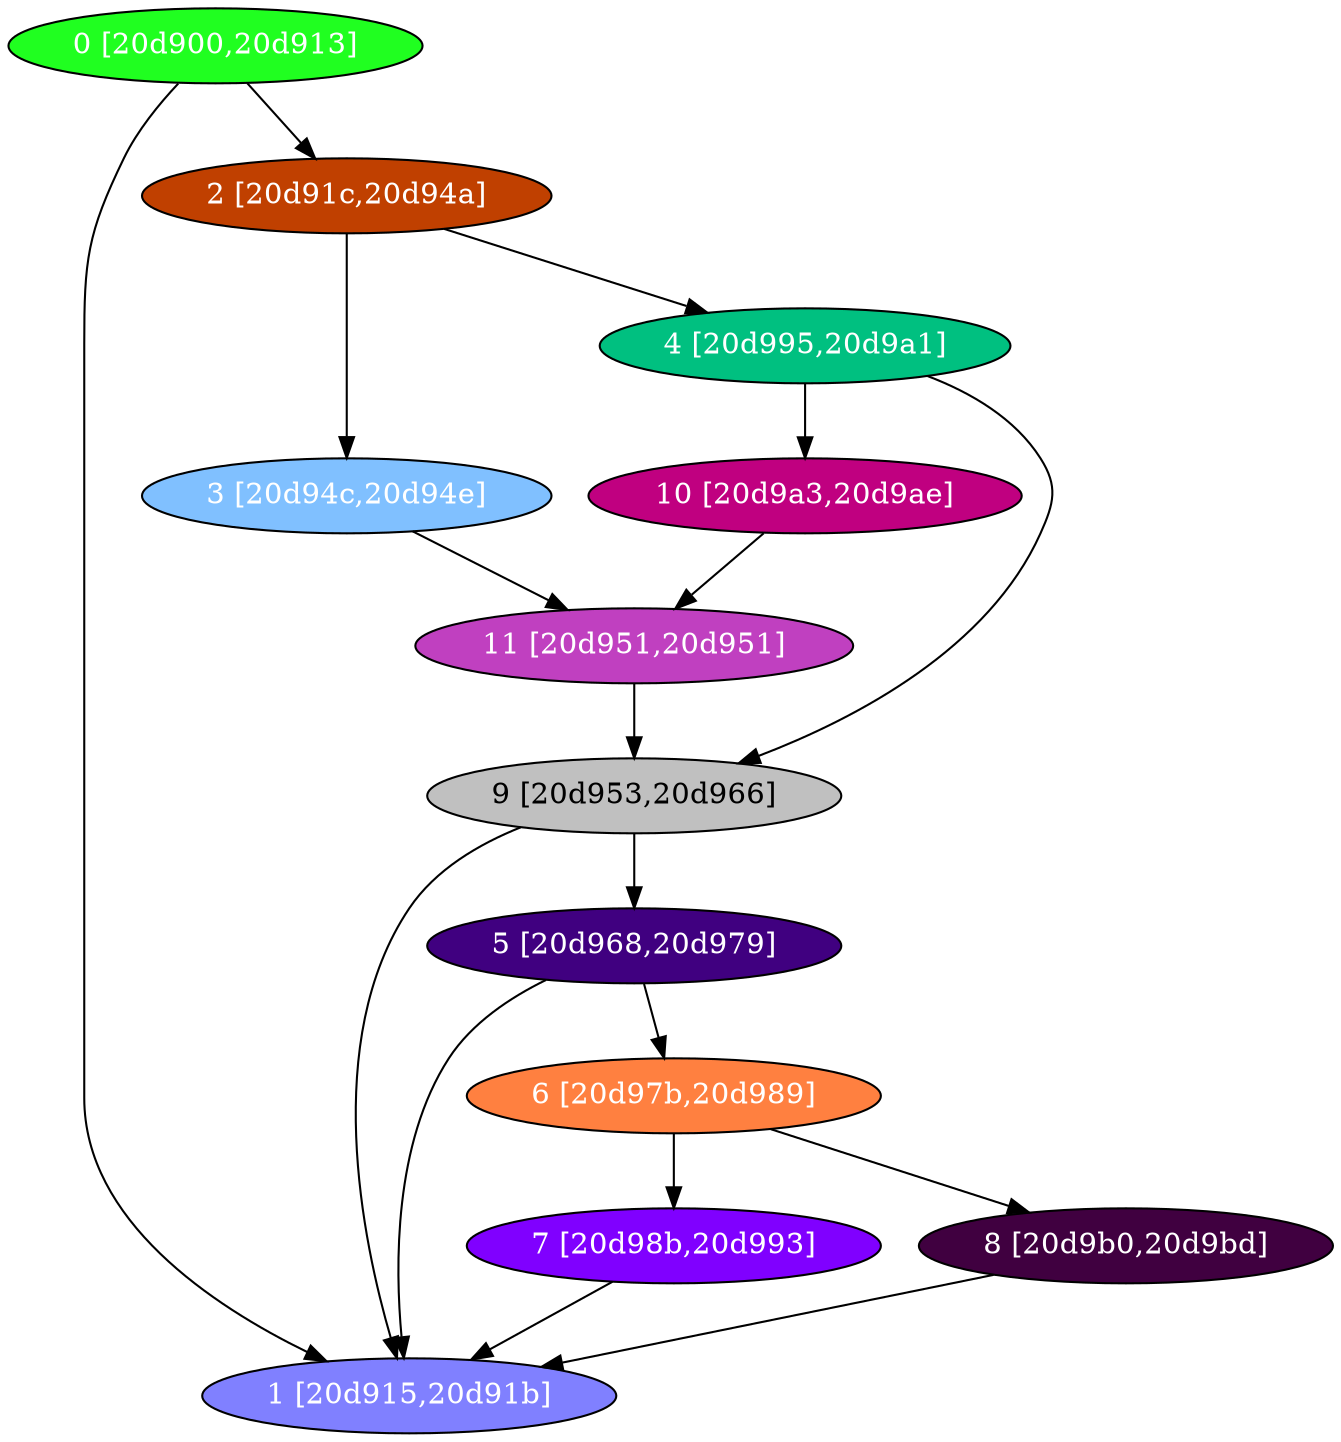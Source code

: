 diGraph libnss3{
	libnss3_0  [style=filled fillcolor="#20FF20" fontcolor="#ffffff" shape=oval label="0 [20d900,20d913]"]
	libnss3_1  [style=filled fillcolor="#8080FF" fontcolor="#ffffff" shape=oval label="1 [20d915,20d91b]"]
	libnss3_2  [style=filled fillcolor="#C04000" fontcolor="#ffffff" shape=oval label="2 [20d91c,20d94a]"]
	libnss3_3  [style=filled fillcolor="#80C0FF" fontcolor="#ffffff" shape=oval label="3 [20d94c,20d94e]"]
	libnss3_4  [style=filled fillcolor="#00C080" fontcolor="#ffffff" shape=oval label="4 [20d995,20d9a1]"]
	libnss3_5  [style=filled fillcolor="#400080" fontcolor="#ffffff" shape=oval label="5 [20d968,20d979]"]
	libnss3_6  [style=filled fillcolor="#FF8040" fontcolor="#ffffff" shape=oval label="6 [20d97b,20d989]"]
	libnss3_7  [style=filled fillcolor="#8000FF" fontcolor="#ffffff" shape=oval label="7 [20d98b,20d993]"]
	libnss3_8  [style=filled fillcolor="#400040" fontcolor="#ffffff" shape=oval label="8 [20d9b0,20d9bd]"]
	libnss3_9  [style=filled fillcolor="#C0C0C0" fontcolor="#000000" shape=oval label="9 [20d953,20d966]"]
	libnss3_a  [style=filled fillcolor="#C00080" fontcolor="#ffffff" shape=oval label="10 [20d9a3,20d9ae]"]
	libnss3_b  [style=filled fillcolor="#C040C0" fontcolor="#ffffff" shape=oval label="11 [20d951,20d951]"]

	libnss3_0 -> libnss3_1
	libnss3_0 -> libnss3_2
	libnss3_2 -> libnss3_3
	libnss3_2 -> libnss3_4
	libnss3_3 -> libnss3_b
	libnss3_4 -> libnss3_9
	libnss3_4 -> libnss3_a
	libnss3_5 -> libnss3_1
	libnss3_5 -> libnss3_6
	libnss3_6 -> libnss3_7
	libnss3_6 -> libnss3_8
	libnss3_7 -> libnss3_1
	libnss3_8 -> libnss3_1
	libnss3_9 -> libnss3_1
	libnss3_9 -> libnss3_5
	libnss3_a -> libnss3_b
	libnss3_b -> libnss3_9
}